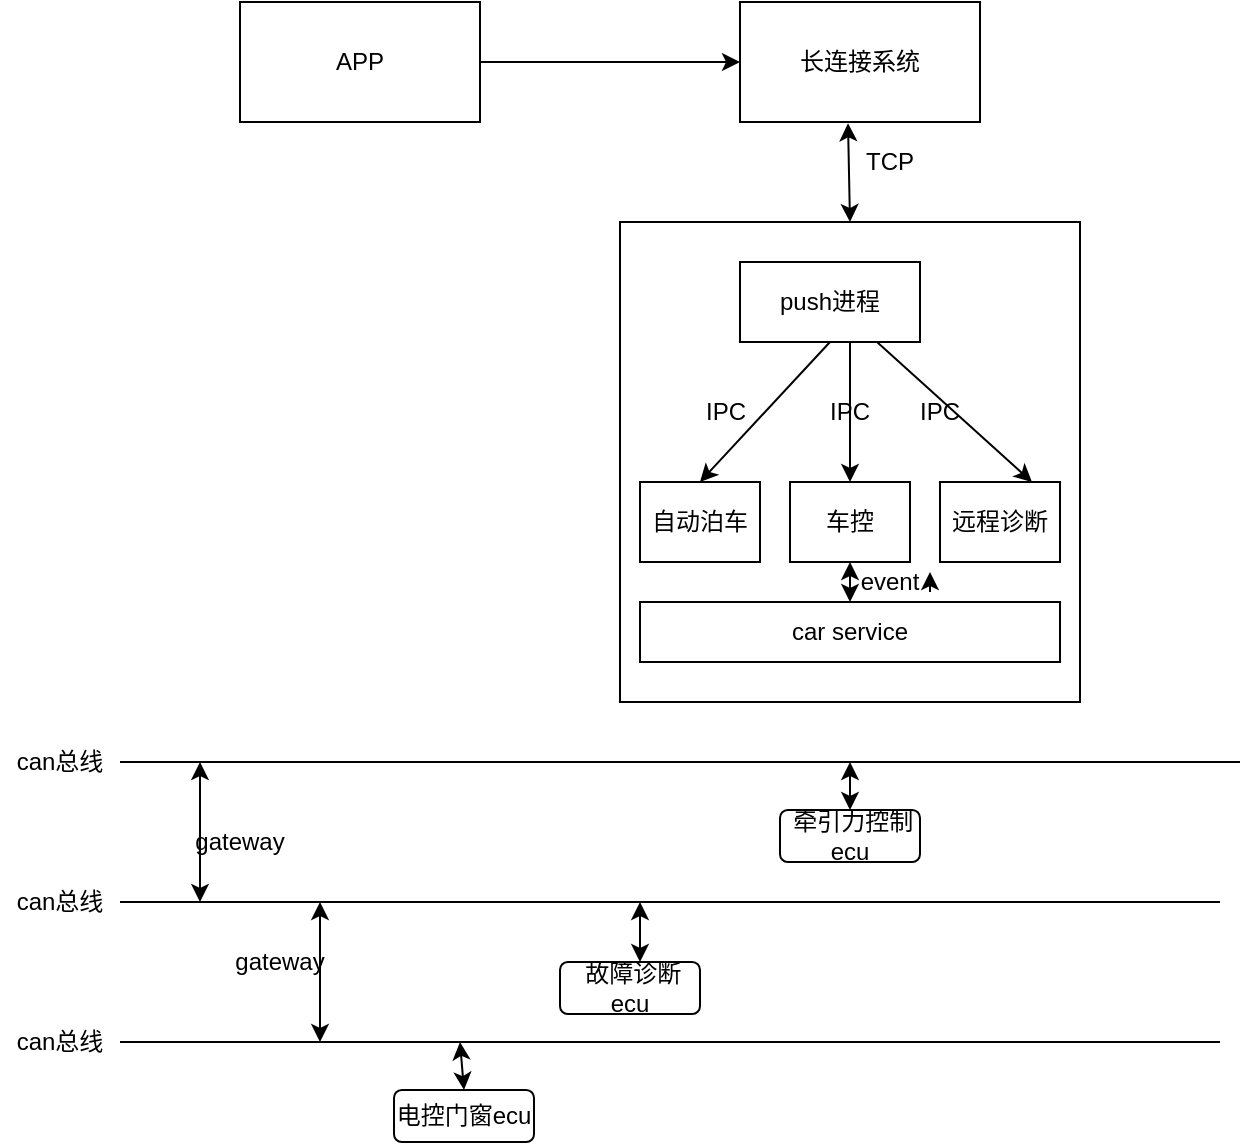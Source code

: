 <mxfile version="12.3.9" type="github" pages="1">
  <diagram id="lIEj3yTJJtI_6PWhw0XE" name="第 1 页">
    <mxGraphModel dx="768" dy="423" grid="1" gridSize="10" guides="1" tooltips="1" connect="1" arrows="1" fold="1" page="1" pageScale="1" pageWidth="827" pageHeight="1169" math="0" shadow="0">
      <root>
        <mxCell id="0"/>
        <mxCell id="1" parent="0"/>
        <mxCell id="SwAw4xg88gmh7lAkYRVZ-1" value="" style="rounded=0;whiteSpace=wrap;html=1;" vertex="1" parent="1">
          <mxGeometry x="380" y="150" width="230" height="240" as="geometry"/>
        </mxCell>
        <mxCell id="SwAw4xg88gmh7lAkYRVZ-2" value="自动泊车" style="rounded=0;whiteSpace=wrap;html=1;" vertex="1" parent="1">
          <mxGeometry x="390" y="280" width="60" height="40" as="geometry"/>
        </mxCell>
        <mxCell id="SwAw4xg88gmh7lAkYRVZ-3" value="车机" style="text;html=1;strokeColor=none;fillColor=none;align=center;verticalAlign=middle;whiteSpace=wrap;rounded=0;" vertex="1" parent="1">
          <mxGeometry x="465" y="190" width="40" height="20" as="geometry"/>
        </mxCell>
        <mxCell id="SwAw4xg88gmh7lAkYRVZ-12" value="push进程" style="rounded=0;whiteSpace=wrap;html=1;" vertex="1" parent="1">
          <mxGeometry x="440" y="170" width="90" height="40" as="geometry"/>
        </mxCell>
        <mxCell id="SwAw4xg88gmh7lAkYRVZ-13" value="车控" style="rounded=0;whiteSpace=wrap;html=1;" vertex="1" parent="1">
          <mxGeometry x="465" y="280" width="60" height="40" as="geometry"/>
        </mxCell>
        <mxCell id="SwAw4xg88gmh7lAkYRVZ-14" style="edgeStyle=orthogonalEdgeStyle;rounded=0;orthogonalLoop=1;jettySize=auto;html=1;exitX=0.5;exitY=1;exitDx=0;exitDy=0;" edge="1" parent="1" source="SwAw4xg88gmh7lAkYRVZ-13" target="SwAw4xg88gmh7lAkYRVZ-13">
          <mxGeometry relative="1" as="geometry"/>
        </mxCell>
        <mxCell id="SwAw4xg88gmh7lAkYRVZ-15" value="远程诊断" style="rounded=0;whiteSpace=wrap;html=1;" vertex="1" parent="1">
          <mxGeometry x="540" y="280" width="60" height="40" as="geometry"/>
        </mxCell>
        <mxCell id="SwAw4xg88gmh7lAkYRVZ-16" value="car service" style="rounded=0;whiteSpace=wrap;html=1;" vertex="1" parent="1">
          <mxGeometry x="390" y="340" width="210" height="30" as="geometry"/>
        </mxCell>
        <mxCell id="SwAw4xg88gmh7lAkYRVZ-17" value="" style="endArrow=none;html=1;" edge="1" parent="1">
          <mxGeometry width="50" height="50" relative="1" as="geometry">
            <mxPoint x="130" y="420" as="sourcePoint"/>
            <mxPoint x="690" y="420" as="targetPoint"/>
          </mxGeometry>
        </mxCell>
        <mxCell id="SwAw4xg88gmh7lAkYRVZ-18" value="" style="endArrow=none;html=1;" edge="1" parent="1">
          <mxGeometry width="50" height="50" relative="1" as="geometry">
            <mxPoint x="130" y="490" as="sourcePoint"/>
            <mxPoint x="680" y="490" as="targetPoint"/>
          </mxGeometry>
        </mxCell>
        <mxCell id="SwAw4xg88gmh7lAkYRVZ-19" value="" style="endArrow=none;html=1;" edge="1" parent="1">
          <mxGeometry width="50" height="50" relative="1" as="geometry">
            <mxPoint x="130" y="560" as="sourcePoint"/>
            <mxPoint x="680" y="560" as="targetPoint"/>
          </mxGeometry>
        </mxCell>
        <mxCell id="SwAw4xg88gmh7lAkYRVZ-22" value="" style="endArrow=classic;startArrow=classic;html=1;" edge="1" parent="1">
          <mxGeometry width="50" height="50" relative="1" as="geometry">
            <mxPoint x="170" y="490" as="sourcePoint"/>
            <mxPoint x="170" y="420" as="targetPoint"/>
          </mxGeometry>
        </mxCell>
        <mxCell id="SwAw4xg88gmh7lAkYRVZ-23" value="" style="endArrow=classic;startArrow=classic;html=1;" edge="1" parent="1">
          <mxGeometry width="50" height="50" relative="1" as="geometry">
            <mxPoint x="230" y="560" as="sourcePoint"/>
            <mxPoint x="230" y="490" as="targetPoint"/>
          </mxGeometry>
        </mxCell>
        <mxCell id="SwAw4xg88gmh7lAkYRVZ-24" value="gateway" style="text;html=1;strokeColor=none;fillColor=none;align=center;verticalAlign=middle;whiteSpace=wrap;rounded=0;" vertex="1" parent="1">
          <mxGeometry x="170" y="450" width="40" height="20" as="geometry"/>
        </mxCell>
        <mxCell id="SwAw4xg88gmh7lAkYRVZ-25" value="gateway" style="text;html=1;strokeColor=none;fillColor=none;align=center;verticalAlign=middle;whiteSpace=wrap;rounded=0;" vertex="1" parent="1">
          <mxGeometry x="190" y="510" width="40" height="20" as="geometry"/>
        </mxCell>
        <mxCell id="SwAw4xg88gmh7lAkYRVZ-26" value="can总线" style="text;html=1;strokeColor=none;fillColor=none;align=center;verticalAlign=middle;whiteSpace=wrap;rounded=0;" vertex="1" parent="1">
          <mxGeometry x="70" y="410" width="60" height="20" as="geometry"/>
        </mxCell>
        <mxCell id="SwAw4xg88gmh7lAkYRVZ-27" value="can总线" style="text;html=1;strokeColor=none;fillColor=none;align=center;verticalAlign=middle;whiteSpace=wrap;rounded=0;" vertex="1" parent="1">
          <mxGeometry x="70" y="480" width="60" height="20" as="geometry"/>
        </mxCell>
        <mxCell id="SwAw4xg88gmh7lAkYRVZ-28" value="can总线" style="text;html=1;strokeColor=none;fillColor=none;align=center;verticalAlign=middle;whiteSpace=wrap;rounded=0;" vertex="1" parent="1">
          <mxGeometry x="70" y="550" width="60" height="20" as="geometry"/>
        </mxCell>
        <mxCell id="SwAw4xg88gmh7lAkYRVZ-30" value="电控门窗ecu" style="rounded=1;whiteSpace=wrap;html=1;" vertex="1" parent="1">
          <mxGeometry x="267" y="584" width="70" height="26" as="geometry"/>
        </mxCell>
        <mxCell id="SwAw4xg88gmh7lAkYRVZ-31" value="&amp;nbsp;故障诊断ecu" style="rounded=1;whiteSpace=wrap;html=1;" vertex="1" parent="1">
          <mxGeometry x="350" y="520" width="70" height="26" as="geometry"/>
        </mxCell>
        <mxCell id="SwAw4xg88gmh7lAkYRVZ-32" value="&amp;nbsp;牵引力控制ecu" style="rounded=1;whiteSpace=wrap;html=1;" vertex="1" parent="1">
          <mxGeometry x="460" y="444" width="70" height="26" as="geometry"/>
        </mxCell>
        <mxCell id="SwAw4xg88gmh7lAkYRVZ-33" value="" style="endArrow=classic;startArrow=classic;html=1;exitX=0.5;exitY=0;exitDx=0;exitDy=0;" edge="1" parent="1" source="SwAw4xg88gmh7lAkYRVZ-32">
          <mxGeometry width="50" height="50" relative="1" as="geometry">
            <mxPoint x="70" y="680" as="sourcePoint"/>
            <mxPoint x="495" y="420" as="targetPoint"/>
          </mxGeometry>
        </mxCell>
        <mxCell id="SwAw4xg88gmh7lAkYRVZ-34" value="" style="endArrow=classic;startArrow=classic;html=1;" edge="1" parent="1">
          <mxGeometry width="50" height="50" relative="1" as="geometry">
            <mxPoint x="390" y="520" as="sourcePoint"/>
            <mxPoint x="390" y="490" as="targetPoint"/>
          </mxGeometry>
        </mxCell>
        <mxCell id="SwAw4xg88gmh7lAkYRVZ-35" value="" style="endArrow=classic;startArrow=classic;html=1;exitX=0.5;exitY=0;exitDx=0;exitDy=0;" edge="1" parent="1" source="SwAw4xg88gmh7lAkYRVZ-30">
          <mxGeometry width="50" height="50" relative="1" as="geometry">
            <mxPoint x="70" y="680" as="sourcePoint"/>
            <mxPoint x="300" y="560" as="targetPoint"/>
          </mxGeometry>
        </mxCell>
        <mxCell id="SwAw4xg88gmh7lAkYRVZ-37" value="" style="endArrow=classic;html=1;exitX=0.5;exitY=1;exitDx=0;exitDy=0;entryX=0.5;entryY=0;entryDx=0;entryDy=0;" edge="1" parent="1" source="SwAw4xg88gmh7lAkYRVZ-12" target="SwAw4xg88gmh7lAkYRVZ-2">
          <mxGeometry width="50" height="50" relative="1" as="geometry">
            <mxPoint x="70" y="680" as="sourcePoint"/>
            <mxPoint x="120" y="630" as="targetPoint"/>
          </mxGeometry>
        </mxCell>
        <mxCell id="SwAw4xg88gmh7lAkYRVZ-39" value="" style="endArrow=classic;html=1;entryX=0.75;entryY=0;entryDx=0;entryDy=0;exitX=0.75;exitY=1;exitDx=0;exitDy=0;" edge="1" parent="1">
          <mxGeometry width="50" height="50" relative="1" as="geometry">
            <mxPoint x="508.5" y="210" as="sourcePoint"/>
            <mxPoint x="586" y="280" as="targetPoint"/>
          </mxGeometry>
        </mxCell>
        <mxCell id="SwAw4xg88gmh7lAkYRVZ-40" value="IPC" style="text;html=1;strokeColor=none;fillColor=none;align=center;verticalAlign=middle;whiteSpace=wrap;rounded=0;" vertex="1" parent="1">
          <mxGeometry x="413" y="235" width="40" height="20" as="geometry"/>
        </mxCell>
        <mxCell id="SwAw4xg88gmh7lAkYRVZ-43" value="IPC" style="text;html=1;strokeColor=none;fillColor=none;align=center;verticalAlign=middle;whiteSpace=wrap;rounded=0;" vertex="1" parent="1">
          <mxGeometry x="520" y="235" width="40" height="20" as="geometry"/>
        </mxCell>
        <mxCell id="SwAw4xg88gmh7lAkYRVZ-46" value="" style="endArrow=classic;html=1;exitX=0.75;exitY=1;exitDx=0;exitDy=0;" edge="1" parent="1" source="SwAw4xg88gmh7lAkYRVZ-3" target="SwAw4xg88gmh7lAkYRVZ-13">
          <mxGeometry width="50" height="50" relative="1" as="geometry">
            <mxPoint x="350" y="280" as="sourcePoint"/>
            <mxPoint x="290" y="360" as="targetPoint"/>
          </mxGeometry>
        </mxCell>
        <mxCell id="SwAw4xg88gmh7lAkYRVZ-47" value="IPC" style="text;html=1;strokeColor=none;fillColor=none;align=center;verticalAlign=middle;whiteSpace=wrap;rounded=0;" vertex="1" parent="1">
          <mxGeometry x="475" y="235" width="40" height="20" as="geometry"/>
        </mxCell>
        <mxCell id="SwAw4xg88gmh7lAkYRVZ-48" value="长连接系统" style="rounded=0;whiteSpace=wrap;html=1;" vertex="1" parent="1">
          <mxGeometry x="440" y="40" width="120" height="60" as="geometry"/>
        </mxCell>
        <mxCell id="SwAw4xg88gmh7lAkYRVZ-49" value="APP" style="rounded=0;whiteSpace=wrap;html=1;" vertex="1" parent="1">
          <mxGeometry x="190" y="40" width="120" height="60" as="geometry"/>
        </mxCell>
        <mxCell id="SwAw4xg88gmh7lAkYRVZ-50" value="" style="endArrow=classic;html=1;entryX=0;entryY=0.5;entryDx=0;entryDy=0;exitX=1;exitY=0.5;exitDx=0;exitDy=0;" edge="1" parent="1" source="SwAw4xg88gmh7lAkYRVZ-49" target="SwAw4xg88gmh7lAkYRVZ-48">
          <mxGeometry width="50" height="50" relative="1" as="geometry">
            <mxPoint x="110" y="380" as="sourcePoint"/>
            <mxPoint x="200" y="300" as="targetPoint"/>
          </mxGeometry>
        </mxCell>
        <mxCell id="SwAw4xg88gmh7lAkYRVZ-52" value="" style="endArrow=classic;startArrow=classic;html=1;entryX=0.45;entryY=1.011;entryDx=0;entryDy=0;entryPerimeter=0;exitX=0.5;exitY=0;exitDx=0;exitDy=0;" edge="1" parent="1" source="SwAw4xg88gmh7lAkYRVZ-1" target="SwAw4xg88gmh7lAkYRVZ-48">
          <mxGeometry width="50" height="50" relative="1" as="geometry">
            <mxPoint x="220" y="340" as="sourcePoint"/>
            <mxPoint x="330" y="300" as="targetPoint"/>
          </mxGeometry>
        </mxCell>
        <mxCell id="SwAw4xg88gmh7lAkYRVZ-53" value="TCP" style="text;html=1;strokeColor=none;fillColor=none;align=center;verticalAlign=middle;whiteSpace=wrap;rounded=0;" vertex="1" parent="1">
          <mxGeometry x="495" y="110" width="40" height="20" as="geometry"/>
        </mxCell>
        <mxCell id="SwAw4xg88gmh7lAkYRVZ-54" value="" style="endArrow=classic;startArrow=classic;html=1;entryX=0.5;entryY=1;entryDx=0;entryDy=0;" edge="1" parent="1" source="SwAw4xg88gmh7lAkYRVZ-16" target="SwAw4xg88gmh7lAkYRVZ-13">
          <mxGeometry width="50" height="50" relative="1" as="geometry">
            <mxPoint x="70" y="680" as="sourcePoint"/>
            <mxPoint x="350" y="370" as="targetPoint"/>
          </mxGeometry>
        </mxCell>
        <mxCell id="SwAw4xg88gmh7lAkYRVZ-56" value="event" style="text;html=1;strokeColor=none;fillColor=none;align=center;verticalAlign=middle;whiteSpace=wrap;rounded=0;" vertex="1" parent="1">
          <mxGeometry x="495" y="320" width="40" height="20" as="geometry"/>
        </mxCell>
        <mxCell id="SwAw4xg88gmh7lAkYRVZ-58" style="edgeStyle=orthogonalEdgeStyle;rounded=0;orthogonalLoop=1;jettySize=auto;html=1;exitX=1;exitY=0.75;exitDx=0;exitDy=0;entryX=1;entryY=0.25;entryDx=0;entryDy=0;" edge="1" parent="1" source="SwAw4xg88gmh7lAkYRVZ-56" target="SwAw4xg88gmh7lAkYRVZ-56">
          <mxGeometry relative="1" as="geometry"/>
        </mxCell>
      </root>
    </mxGraphModel>
  </diagram>
</mxfile>
